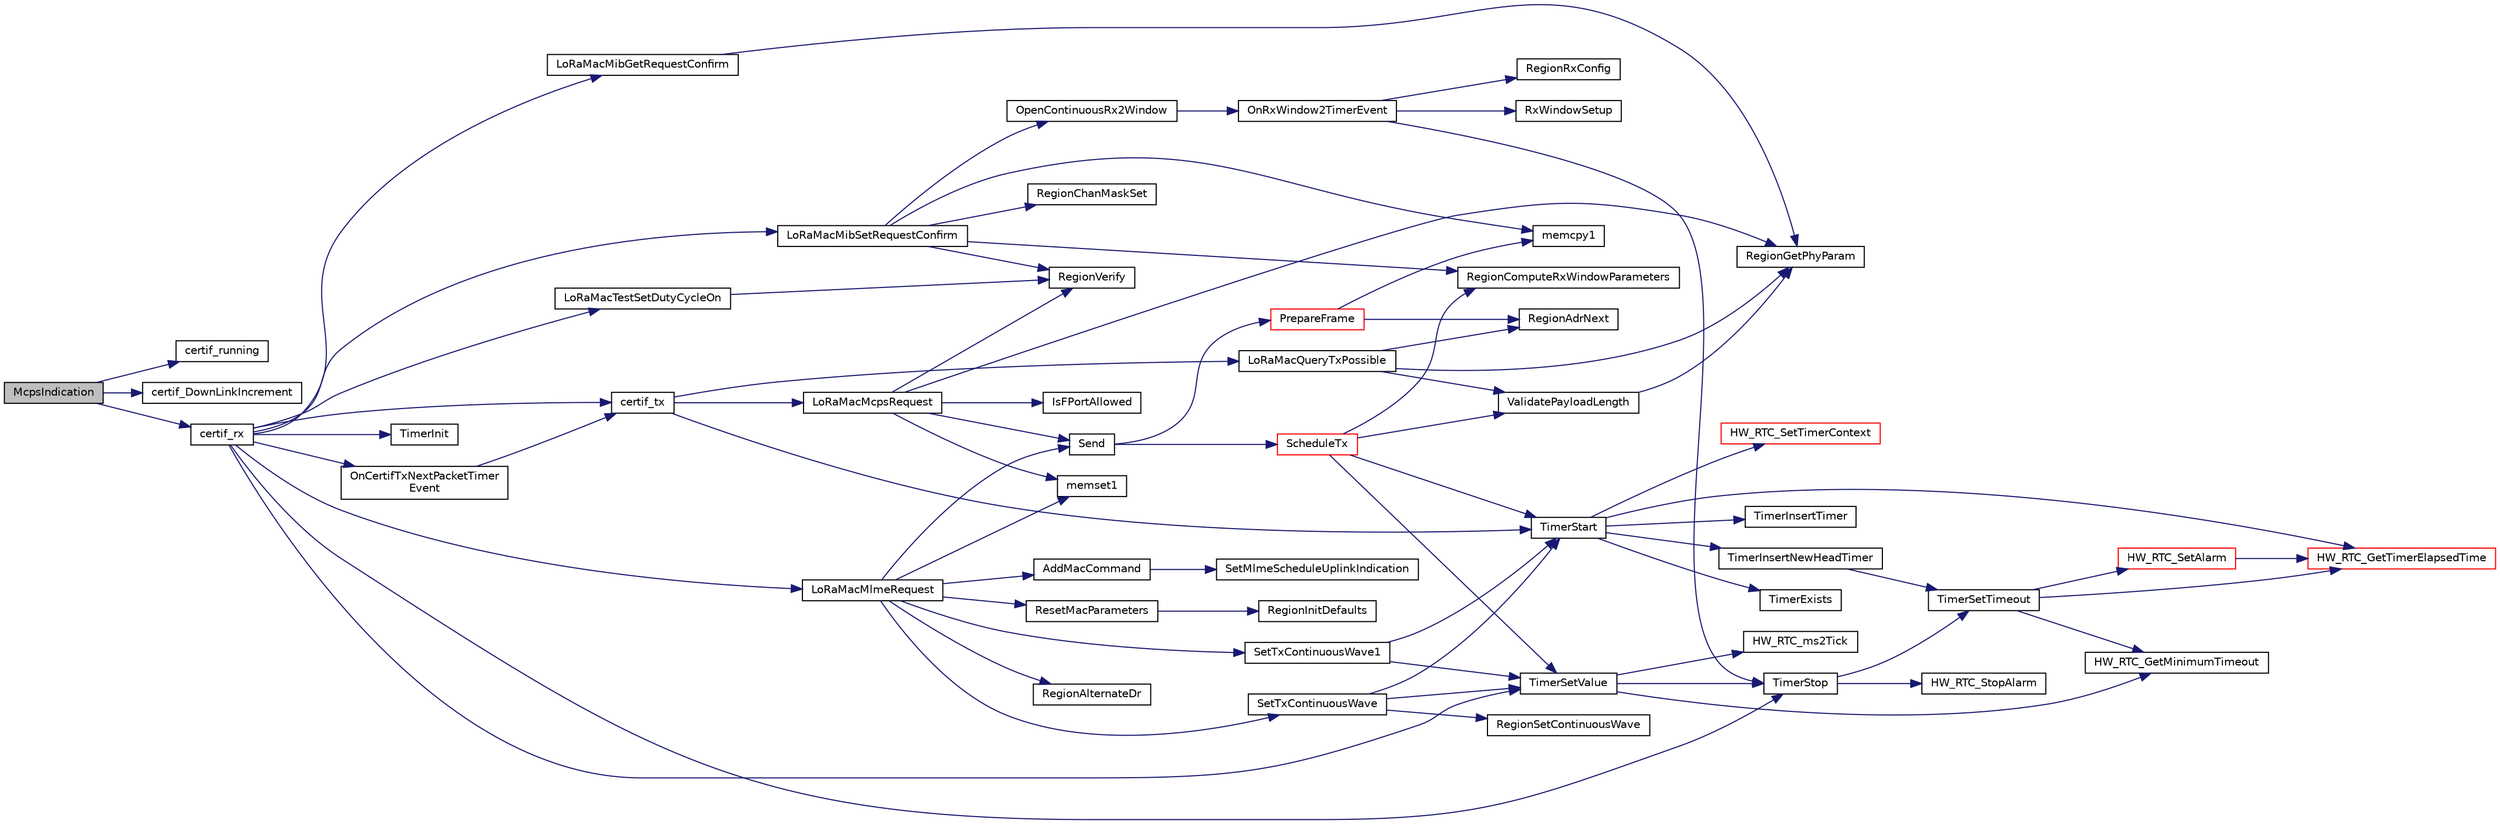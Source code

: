 digraph "McpsIndication"
{
  edge [fontname="Helvetica",fontsize="10",labelfontname="Helvetica",labelfontsize="10"];
  node [fontname="Helvetica",fontsize="10",shape=record];
  rankdir="LR";
  Node293 [label="McpsIndication",height=0.2,width=0.4,color="black", fillcolor="grey75", style="filled", fontcolor="black"];
  Node293 -> Node294 [color="midnightblue",fontsize="10",style="solid",fontname="Helvetica"];
  Node294 [label="certif_running",height=0.2,width=0.4,color="black", fillcolor="white", style="filled",URL="$lora-test_8c.html#ae856642063d609fa42633f12c85fa318"];
  Node293 -> Node295 [color="midnightblue",fontsize="10",style="solid",fontname="Helvetica"];
  Node295 [label="certif_DownLinkIncrement",height=0.2,width=0.4,color="black", fillcolor="white", style="filled",URL="$lora-test_8c.html#afd08e01f379119849a415a1d98e44c0d"];
  Node293 -> Node296 [color="midnightblue",fontsize="10",style="solid",fontname="Helvetica"];
  Node296 [label="certif_rx",height=0.2,width=0.4,color="black", fillcolor="white", style="filled",URL="$lora-test_8c.html#ad5e51928ecf0cca8d4f33f9e9c10aba4"];
  Node296 -> Node297 [color="midnightblue",fontsize="10",style="solid",fontname="Helvetica"];
  Node297 [label="LoRaMacMibGetRequestConfirm",height=0.2,width=0.4,color="black", fillcolor="white", style="filled",URL="$group___l_o_r_a_m_a_c.html#ga3e208a4f73213aa801eeb9d9da7b71dd",tooltip="LoRaMAC MIB-Get "];
  Node297 -> Node298 [color="midnightblue",fontsize="10",style="solid",fontname="Helvetica"];
  Node298 [label="RegionGetPhyParam",height=0.2,width=0.4,color="black", fillcolor="white", style="filled",URL="$group___r_e_g_i_o_n.html#gafbd084611ba512035a6cbe7f3aa5857b",tooltip="The function gets a value of a specific phy attribute. "];
  Node296 -> Node299 [color="midnightblue",fontsize="10",style="solid",fontname="Helvetica"];
  Node299 [label="LoRaMacMibSetRequestConfirm",height=0.2,width=0.4,color="black", fillcolor="white", style="filled",URL="$group___l_o_r_a_m_a_c.html#ga7a4ee0ced221591206b09630d4a70844",tooltip="LoRaMAC MIB-Set "];
  Node299 -> Node300 [color="midnightblue",fontsize="10",style="solid",fontname="Helvetica"];
  Node300 [label="RegionComputeRxWindowParameters",height=0.2,width=0.4,color="black", fillcolor="white", style="filled",URL="$group___r_e_g_i_o_n.html#gabd3eb4e7db9b7987fabb9568f733a2b9"];
  Node299 -> Node301 [color="midnightblue",fontsize="10",style="solid",fontname="Helvetica"];
  Node301 [label="OpenContinuousRx2Window",height=0.2,width=0.4,color="black", fillcolor="white", style="filled",URL="$_lo_ra_mac_8c.html#aeadfc508b9129926685664bc456db4f6",tooltip="Opens up a continuous RX 2 window. This is used for class c devices. "];
  Node301 -> Node302 [color="midnightblue",fontsize="10",style="solid",fontname="Helvetica"];
  Node302 [label="OnRxWindow2TimerEvent",height=0.2,width=0.4,color="black", fillcolor="white", style="filled",URL="$_lo_ra_mac_8c.html#a280d52c79c5de2428ef3f1e361043b23",tooltip="Function executed on second Rx window timer event "];
  Node302 -> Node303 [color="midnightblue",fontsize="10",style="solid",fontname="Helvetica"];
  Node303 [label="TimerStop",height=0.2,width=0.4,color="black", fillcolor="white", style="filled",URL="$time_server_8c.html#a8ae899c4e8a9abf49d825d6959aa6bcb",tooltip="Stops and removes the timer object from the list of timer events "];
  Node303 -> Node304 [color="midnightblue",fontsize="10",style="solid",fontname="Helvetica"];
  Node304 [label="TimerSetTimeout",height=0.2,width=0.4,color="black", fillcolor="white", style="filled",URL="$time_server_8c.html#af90925c5246bd6bbc2863d08d4cca3a9",tooltip="Sets a timeout with the duration \"timestamp\" "];
  Node304 -> Node305 [color="midnightblue",fontsize="10",style="solid",fontname="Helvetica"];
  Node305 [label="HW_RTC_GetMinimumTimeout",height=0.2,width=0.4,color="black", fillcolor="white", style="filled",URL="$group___lory_s_d_k___r_t_c___functions.html#ga254f9e5c17daff978fef15be01021c51",tooltip="Return the minimum timeout the RTC is able to handle "];
  Node304 -> Node306 [color="midnightblue",fontsize="10",style="solid",fontname="Helvetica"];
  Node306 [label="HW_RTC_GetTimerElapsedTime",height=0.2,width=0.4,color="red", fillcolor="white", style="filled",URL="$group___lory_s_d_k___r_t_c___functions.html#ga7961116aa831950b62a413ecbbcfb02a",tooltip="Get the RTC timer elapsed time since the last Reference was set "];
  Node304 -> Node308 [color="midnightblue",fontsize="10",style="solid",fontname="Helvetica"];
  Node308 [label="HW_RTC_SetAlarm",height=0.2,width=0.4,color="red", fillcolor="white", style="filled",URL="$group___lory_s_d_k___r_t_c___functions.html#ga09cec56d54c13de658fafdd003390771",tooltip="Set the alarm "];
  Node308 -> Node306 [color="midnightblue",fontsize="10",style="solid",fontname="Helvetica"];
  Node303 -> Node312 [color="midnightblue",fontsize="10",style="solid",fontname="Helvetica"];
  Node312 [label="HW_RTC_StopAlarm",height=0.2,width=0.4,color="black", fillcolor="white", style="filled",URL="$group___lory_s_d_k___r_t_c___functions.html#ga227be06e4dc1332d46ff12519db183b5",tooltip="Stop the Alarm "];
  Node302 -> Node313 [color="midnightblue",fontsize="10",style="solid",fontname="Helvetica"];
  Node313 [label="RegionRxConfig",height=0.2,width=0.4,color="black", fillcolor="white", style="filled",URL="$group___r_e_g_i_o_n.html#gaf89984d30239d6597190409068031465",tooltip="Configuration of the RX windows. "];
  Node302 -> Node314 [color="midnightblue",fontsize="10",style="solid",fontname="Helvetica"];
  Node314 [label="RxWindowSetup",height=0.2,width=0.4,color="black", fillcolor="white", style="filled",URL="$_lo_ra_mac_8c.html#a665f9a0f2130f97e3a3cc3ba8c14c208",tooltip="Initializes and opens the reception window "];
  Node299 -> Node315 [color="midnightblue",fontsize="10",style="solid",fontname="Helvetica"];
  Node315 [label="memcpy1",height=0.2,width=0.4,color="black", fillcolor="white", style="filled",URL="$utilities_8c.html#abfbe672c7136122f16c9214bc4ba8d21",tooltip="Copies size elements of src array to dst array "];
  Node299 -> Node316 [color="midnightblue",fontsize="10",style="solid",fontname="Helvetica"];
  Node316 [label="RegionVerify",height=0.2,width=0.4,color="black", fillcolor="white", style="filled",URL="$group___r_e_g_i_o_n.html#ga7c1ff626bc1131889fa8de3197a1093a",tooltip="Verifies a parameter. "];
  Node299 -> Node317 [color="midnightblue",fontsize="10",style="solid",fontname="Helvetica"];
  Node317 [label="RegionChanMaskSet",height=0.2,width=0.4,color="black", fillcolor="white", style="filled",URL="$group___r_e_g_i_o_n.html#ga795ed3c13f4c8d03e39298fd64e5b2df",tooltip="Sets a channels mask. "];
  Node296 -> Node318 [color="midnightblue",fontsize="10",style="solid",fontname="Helvetica"];
  Node318 [label="LoRaMacTestSetDutyCycleOn",height=0.2,width=0.4,color="black", fillcolor="white", style="filled",URL="$group___l_o_r_a_m_a_c_t_e_s_t.html#gacee5e0492e548af9e1ec5a995e460865",tooltip="Enabled or disables the duty cycle "];
  Node318 -> Node316 [color="midnightblue",fontsize="10",style="solid",fontname="Helvetica"];
  Node296 -> Node319 [color="midnightblue",fontsize="10",style="solid",fontname="Helvetica"];
  Node319 [label="TimerInit",height=0.2,width=0.4,color="black", fillcolor="white", style="filled",URL="$time_server_8c.html#a7e41004e0cd39ba368fb7d83c2cfd550",tooltip="Initializes the timer object "];
  Node296 -> Node320 [color="midnightblue",fontsize="10",style="solid",fontname="Helvetica"];
  Node320 [label="OnCertifTxNextPacketTimer\lEvent",height=0.2,width=0.4,color="black", fillcolor="white", style="filled",URL="$lora-test_8c.html#a2e3edcd940d4df35743fe87783f89bbc",tooltip="Function executed on TxNextPacket Timeout event "];
  Node320 -> Node321 [color="midnightblue",fontsize="10",style="solid",fontname="Helvetica"];
  Node321 [label="certif_tx",height=0.2,width=0.4,color="black", fillcolor="white", style="filled",URL="$lora-test_8c.html#a735361add977554215fd3e1e70b74760"];
  Node321 -> Node322 [color="midnightblue",fontsize="10",style="solid",fontname="Helvetica"];
  Node322 [label="LoRaMacQueryTxPossible",height=0.2,width=0.4,color="black", fillcolor="white", style="filled",URL="$group___l_o_r_a_m_a_c.html#ga8b0aeaf75f9404ce01da9b202252c231",tooltip="Queries the LoRaMAC if it is possible to send the next frame with a given payload size..."];
  Node322 -> Node323 [color="midnightblue",fontsize="10",style="solid",fontname="Helvetica"];
  Node323 [label="RegionAdrNext",height=0.2,width=0.4,color="black", fillcolor="white", style="filled",URL="$group___r_e_g_i_o_n.html#ga08cac64beeadd0555460ca5e756a0792",tooltip="Calculates the next datarate to set, when ADR is on or off. "];
  Node322 -> Node298 [color="midnightblue",fontsize="10",style="solid",fontname="Helvetica"];
  Node322 -> Node324 [color="midnightblue",fontsize="10",style="solid",fontname="Helvetica"];
  Node324 [label="ValidatePayloadLength",height=0.2,width=0.4,color="black", fillcolor="white", style="filled",URL="$_lo_ra_mac_8c.html#ab496fc8c52b4322c7735a8a38c815c89",tooltip="Validates if the payload fits into the frame, taking the datarate into account. "];
  Node324 -> Node298 [color="midnightblue",fontsize="10",style="solid",fontname="Helvetica"];
  Node321 -> Node325 [color="midnightblue",fontsize="10",style="solid",fontname="Helvetica"];
  Node325 [label="TimerStart",height=0.2,width=0.4,color="black", fillcolor="white", style="filled",URL="$time_server_8c.html#acd2c1f05aa1976f3bbedd389c8710a78",tooltip="Starts and adds the timer object to the list of timer events "];
  Node325 -> Node326 [color="midnightblue",fontsize="10",style="solid",fontname="Helvetica"];
  Node326 [label="TimerExists",height=0.2,width=0.4,color="black", fillcolor="white", style="filled",URL="$time_server_8c.html#a496e7edd41e6441d879e27d0043444f5",tooltip="Check if the Object to be added is not already in the list "];
  Node325 -> Node327 [color="midnightblue",fontsize="10",style="solid",fontname="Helvetica"];
  Node327 [label="HW_RTC_SetTimerContext",height=0.2,width=0.4,color="red", fillcolor="white", style="filled",URL="$group___lory_s_d_k___r_t_c___functions.html#gad0a54228cfe8473d90b901ebd76de1d5",tooltip="Set the RTC timer Reference "];
  Node325 -> Node328 [color="midnightblue",fontsize="10",style="solid",fontname="Helvetica"];
  Node328 [label="TimerInsertNewHeadTimer",height=0.2,width=0.4,color="black", fillcolor="white", style="filled",URL="$time_server_8c.html#abeff03f3b0a3356be8c833bb93d24458",tooltip="Adds or replace the head timer of the list. "];
  Node328 -> Node304 [color="midnightblue",fontsize="10",style="solid",fontname="Helvetica"];
  Node325 -> Node306 [color="midnightblue",fontsize="10",style="solid",fontname="Helvetica"];
  Node325 -> Node329 [color="midnightblue",fontsize="10",style="solid",fontname="Helvetica"];
  Node329 [label="TimerInsertTimer",height=0.2,width=0.4,color="black", fillcolor="white", style="filled",URL="$time_server_8c.html#a0901cb54acad3ea19d052c0d00d547e3",tooltip="Adds a timer to the list. "];
  Node321 -> Node330 [color="midnightblue",fontsize="10",style="solid",fontname="Helvetica"];
  Node330 [label="LoRaMacMcpsRequest",height=0.2,width=0.4,color="black", fillcolor="white", style="filled",URL="$group___l_o_r_a_m_a_c.html#ga79768f8a3c22aaff84d4dfcc77ad508c",tooltip="LoRaMAC MCPS-Request "];
  Node330 -> Node331 [color="midnightblue",fontsize="10",style="solid",fontname="Helvetica"];
  Node331 [label="memset1",height=0.2,width=0.4,color="black", fillcolor="white", style="filled",URL="$utilities_8c.html#a272ed6d691263d9762c98ed720b1fa3a",tooltip="Set size elements of dst array with value "];
  Node330 -> Node332 [color="midnightblue",fontsize="10",style="solid",fontname="Helvetica"];
  Node332 [label="IsFPortAllowed",height=0.2,width=0.4,color="black", fillcolor="white", style="filled",URL="$_lo_ra_mac_8c.html#a1450f450bbea448d9a5235f86aa367ca",tooltip="Resets MAC specific parameters to default "];
  Node330 -> Node298 [color="midnightblue",fontsize="10",style="solid",fontname="Helvetica"];
  Node330 -> Node316 [color="midnightblue",fontsize="10",style="solid",fontname="Helvetica"];
  Node330 -> Node333 [color="midnightblue",fontsize="10",style="solid",fontname="Helvetica"];
  Node333 [label="Send",height=0.2,width=0.4,color="black", fillcolor="white", style="filled",URL="$_lo_ra_mac_8c.html#a1d5d30b5cbe0349bab89375480c377bf",tooltip="LoRaMAC layer generic send frame "];
  Node333 -> Node334 [color="midnightblue",fontsize="10",style="solid",fontname="Helvetica"];
  Node334 [label="PrepareFrame",height=0.2,width=0.4,color="red", fillcolor="white", style="filled",URL="$_lo_ra_mac_8c.html#a1c2e41a970de949b0b59a8177cb8ef29",tooltip="LoRaMAC layer frame buffer initialization "];
  Node334 -> Node323 [color="midnightblue",fontsize="10",style="solid",fontname="Helvetica"];
  Node334 -> Node315 [color="midnightblue",fontsize="10",style="solid",fontname="Helvetica"];
  Node333 -> Node351 [color="midnightblue",fontsize="10",style="solid",fontname="Helvetica"];
  Node351 [label="ScheduleTx",height=0.2,width=0.4,color="red", fillcolor="white", style="filled",URL="$_lo_ra_mac_8c.html#afac9f47df560a2c63ebe868fcf531716"];
  Node351 -> Node359 [color="midnightblue",fontsize="10",style="solid",fontname="Helvetica"];
  Node359 [label="TimerSetValue",height=0.2,width=0.4,color="black", fillcolor="white", style="filled",URL="$time_server_8c.html#ad56c30124de6deefb3e32bbee2a4ba46",tooltip="Set timer new timeout value "];
  Node359 -> Node355 [color="midnightblue",fontsize="10",style="solid",fontname="Helvetica"];
  Node355 [label="HW_RTC_ms2Tick",height=0.2,width=0.4,color="black", fillcolor="white", style="filled",URL="$group___lory_s_d_k___r_t_c___functions.html#gab105bfcf0c8b346a1b20b158b8f8a86e",tooltip="converts time in ms to time in ticks "];
  Node359 -> Node303 [color="midnightblue",fontsize="10",style="solid",fontname="Helvetica"];
  Node359 -> Node305 [color="midnightblue",fontsize="10",style="solid",fontname="Helvetica"];
  Node351 -> Node325 [color="midnightblue",fontsize="10",style="solid",fontname="Helvetica"];
  Node351 -> Node300 [color="midnightblue",fontsize="10",style="solid",fontname="Helvetica"];
  Node351 -> Node324 [color="midnightblue",fontsize="10",style="solid",fontname="Helvetica"];
  Node296 -> Node359 [color="midnightblue",fontsize="10",style="solid",fontname="Helvetica"];
  Node296 -> Node321 [color="midnightblue",fontsize="10",style="solid",fontname="Helvetica"];
  Node296 -> Node363 [color="midnightblue",fontsize="10",style="solid",fontname="Helvetica"];
  Node363 [label="LoRaMacMlmeRequest",height=0.2,width=0.4,color="black", fillcolor="white", style="filled",URL="$group___l_o_r_a_m_a_c.html#ga097113f30feecc17c780940ff74af33e",tooltip="LoRaMAC MLME-Request "];
  Node363 -> Node331 [color="midnightblue",fontsize="10",style="solid",fontname="Helvetica"];
  Node363 -> Node364 [color="midnightblue",fontsize="10",style="solid",fontname="Helvetica"];
  Node364 [label="ResetMacParameters",height=0.2,width=0.4,color="black", fillcolor="white", style="filled",URL="$_lo_ra_mac_8c.html#a43cd9df3787bdfb6062206215745e473",tooltip="Resets MAC specific parameters to default "];
  Node364 -> Node365 [color="midnightblue",fontsize="10",style="solid",fontname="Helvetica"];
  Node365 [label="RegionInitDefaults",height=0.2,width=0.4,color="black", fillcolor="white", style="filled",URL="$group___r_e_g_i_o_n.html#ga54b1b27a8431cd146b4dc33a894ee6db",tooltip="Initializes the channels masks and the channels. "];
  Node363 -> Node366 [color="midnightblue",fontsize="10",style="solid",fontname="Helvetica"];
  Node366 [label="RegionAlternateDr",height=0.2,width=0.4,color="black", fillcolor="white", style="filled",URL="$group___r_e_g_i_o_n.html#ga28f24373a279e7665ceb6cd4be30f558",tooltip="Alternates the datarate of the channel for the join request. "];
  Node363 -> Node333 [color="midnightblue",fontsize="10",style="solid",fontname="Helvetica"];
  Node363 -> Node367 [color="midnightblue",fontsize="10",style="solid",fontname="Helvetica"];
  Node367 [label="AddMacCommand",height=0.2,width=0.4,color="black", fillcolor="white", style="filled",URL="$_lo_ra_mac_8c.html#ab27d901e29d6f16957f783c94781ef70",tooltip="Adds a new MAC command to be sent. "];
  Node367 -> Node368 [color="midnightblue",fontsize="10",style="solid",fontname="Helvetica"];
  Node368 [label="SetMlmeScheduleUplinkIndication",height=0.2,width=0.4,color="black", fillcolor="white", style="filled",URL="$_lo_ra_mac_8c.html#ab0c0f938f7421b03f6890047f20df489",tooltip="Configures the events to trigger an MLME-Indication with a MLME type of MLME_SCHEDULE_UPLINK. "];
  Node363 -> Node369 [color="midnightblue",fontsize="10",style="solid",fontname="Helvetica"];
  Node369 [label="SetTxContinuousWave",height=0.2,width=0.4,color="black", fillcolor="white", style="filled",URL="$_lo_ra_mac_8c.html#a6a476e328faedf4544aa63adf40f931e",tooltip="Sets the radio in continuous transmission mode "];
  Node369 -> Node370 [color="midnightblue",fontsize="10",style="solid",fontname="Helvetica"];
  Node370 [label="RegionSetContinuousWave",height=0.2,width=0.4,color="black", fillcolor="white", style="filled",URL="$group___r_e_g_i_o_n.html#ga22327f217ed10d84c89b6785143be5b8",tooltip="Sets the radio into continuous wave mode. "];
  Node369 -> Node359 [color="midnightblue",fontsize="10",style="solid",fontname="Helvetica"];
  Node369 -> Node325 [color="midnightblue",fontsize="10",style="solid",fontname="Helvetica"];
  Node363 -> Node371 [color="midnightblue",fontsize="10",style="solid",fontname="Helvetica"];
  Node371 [label="SetTxContinuousWave1",height=0.2,width=0.4,color="black", fillcolor="white", style="filled",URL="$_lo_ra_mac_8c.html#a1974034d3a6ef2a0c38f4f853cfb62fb",tooltip="Sets the radio in continuous transmission mode "];
  Node371 -> Node359 [color="midnightblue",fontsize="10",style="solid",fontname="Helvetica"];
  Node371 -> Node325 [color="midnightblue",fontsize="10",style="solid",fontname="Helvetica"];
  Node296 -> Node303 [color="midnightblue",fontsize="10",style="solid",fontname="Helvetica"];
}
